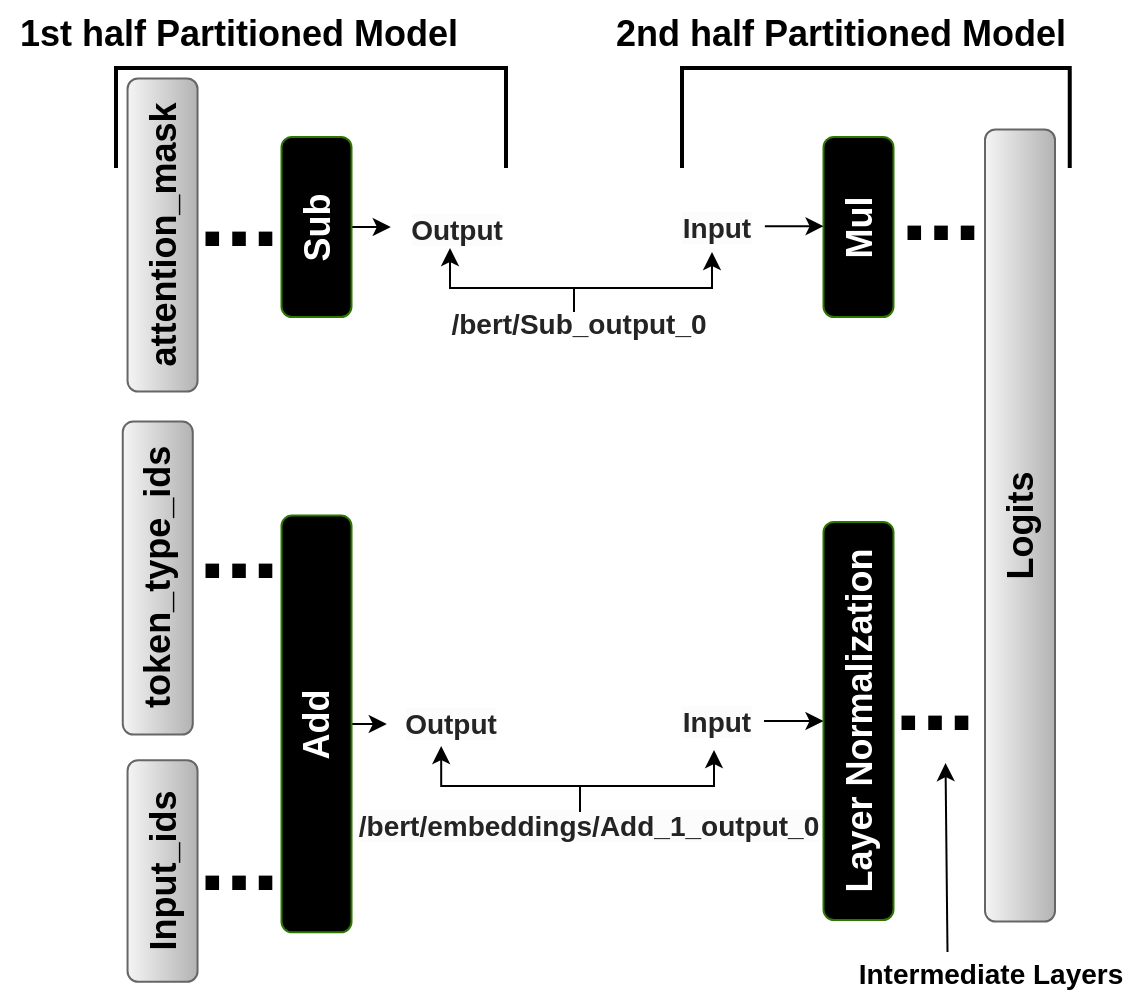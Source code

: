 <mxfile version="24.2.0" type="device">
  <diagram name="Page-1" id="0cxLK6B1qZ-80W-4j8hx">
    <mxGraphModel dx="1221" dy="1030" grid="0" gridSize="10" guides="1" tooltips="1" connect="1" arrows="1" fold="1" page="0" pageScale="1" pageWidth="850" pageHeight="1100" math="0" shadow="0">
      <root>
        <mxCell id="0" />
        <mxCell id="1" parent="0" />
        <mxCell id="Iu25lgEWChFgaFbriD92-103" value="&lt;font style=&quot;font-size: 18px;&quot;&gt;Logits&lt;/font&gt;" style="rounded=1;whiteSpace=wrap;html=1;fillColor=#f5f5f5;gradientColor=#b3b3b3;strokeColor=#666666;fontSize=14;fontStyle=1;rotation=-90;" parent="1" vertex="1">
          <mxGeometry x="402" y="240.25" width="396" height="35" as="geometry" />
        </mxCell>
        <mxCell id="Iu25lgEWChFgaFbriD92-110" value="" style="strokeWidth=2;html=1;shape=mxgraph.flowchart.annotation_1;align=left;pointerEvents=1;direction=south;fontSize=14;fontStyle=1" parent="1" vertex="1">
          <mxGeometry x="431" y="29" width="193.87" height="50" as="geometry" />
        </mxCell>
        <mxCell id="Iu25lgEWChFgaFbriD92-145" value="&lt;font style=&quot;font-size: 48px;&quot;&gt;...&lt;/font&gt;" style="text;html=1;align=center;verticalAlign=middle;resizable=0;points=[];autosize=1;strokeColor=none;fillColor=none;fontSize=14;fontStyle=1" parent="1" vertex="1">
          <mxGeometry x="179" y="66" width="60" height="70" as="geometry" />
        </mxCell>
        <mxCell id="WK32DhDvXuLAIViGbRyr-145" value="" style="strokeWidth=2;html=1;shape=mxgraph.flowchart.annotation_1;align=left;pointerEvents=1;direction=south;fontSize=14;fontStyle=1" parent="1" vertex="1">
          <mxGeometry x="148" y="29" width="195" height="50" as="geometry" />
        </mxCell>
        <mxCell id="aZ4RtvFDJK5GRtdwdaWC-2" value="&lt;font style=&quot;font-size: 18px;&quot;&gt;Input_ids&lt;/font&gt;" style="rounded=1;whiteSpace=wrap;html=1;fillColor=#f5f5f5;gradientColor=#b3b3b3;strokeColor=#666666;fontSize=14;fontStyle=1;rotation=-90;" parent="1" vertex="1">
          <mxGeometry x="115.84" y="413" width="110.87" height="35" as="geometry" />
        </mxCell>
        <mxCell id="aZ4RtvFDJK5GRtdwdaWC-3" value="&lt;font style=&quot;font-size: 48px;&quot;&gt;...&lt;/font&gt;" style="text;html=1;align=center;verticalAlign=middle;resizable=0;points=[];autosize=1;strokeColor=none;fillColor=none;fontSize=14;fontStyle=1" parent="1" vertex="1">
          <mxGeometry x="529.75" y="63" width="60" height="70" as="geometry" />
        </mxCell>
        <mxCell id="SgD7xv6A9KrI4WXc54sU-36" value="&lt;font style=&quot;font-size: 48px;&quot;&gt;...&lt;/font&gt;" style="text;html=1;align=center;verticalAlign=middle;resizable=0;points=[];autosize=1;strokeColor=none;fillColor=none;fontSize=14;fontStyle=1" parent="1" vertex="1">
          <mxGeometry x="527.0" y="308" width="60" height="70" as="geometry" />
        </mxCell>
        <mxCell id="07rTELGIsbOFbsh4Nyog-1" value="&lt;font style=&quot;font-size: 18px;&quot;&gt;token_type_ids&lt;/font&gt;" style="rounded=1;whiteSpace=wrap;html=1;fillColor=#f5f5f5;gradientColor=#b3b3b3;strokeColor=#666666;fontSize=14;fontStyle=1;rotation=-90;" parent="1" vertex="1">
          <mxGeometry x="90.61" y="266.53" width="156.55" height="35" as="geometry" />
        </mxCell>
        <mxCell id="07rTELGIsbOFbsh4Nyog-2" value="&lt;span style=&quot;font-size: 18px;&quot;&gt;attention_mask&lt;/span&gt;" style="rounded=1;whiteSpace=wrap;html=1;fillColor=#f5f5f5;gradientColor=#b3b3b3;strokeColor=#666666;fontSize=14;fontStyle=1;rotation=-90;" parent="1" vertex="1">
          <mxGeometry x="93" y="95.0" width="156.55" height="35" as="geometry" />
        </mxCell>
        <mxCell id="-583Apwpy-uKcxM53sTH-1" style="edgeStyle=orthogonalEdgeStyle;rounded=0;orthogonalLoop=1;jettySize=auto;html=1;exitX=0.5;exitY=1;exitDx=0;exitDy=0;entryX=-0.043;entryY=0.441;entryDx=0;entryDy=0;entryPerimeter=0;" edge="1" parent="1" source="07rTELGIsbOFbsh4Nyog-4" target="-583Apwpy-uKcxM53sTH-13">
          <mxGeometry relative="1" as="geometry">
            <mxPoint x="290.111" y="109" as="targetPoint" />
          </mxGeometry>
        </mxCell>
        <mxCell id="07rTELGIsbOFbsh4Nyog-4" value="&lt;font style=&quot;font-size: 18px;&quot;&gt;Sub&lt;/font&gt;" style="rounded=1;whiteSpace=wrap;html=1;fillColor=#000000;strokeColor=#2D7600;fontSize=14;fontStyle=1;rotation=-90;fontColor=#ffffff;" parent="1" vertex="1">
          <mxGeometry x="203.25" y="91" width="90" height="35" as="geometry" />
        </mxCell>
        <mxCell id="07rTELGIsbOFbsh4Nyog-6" value="&lt;font style=&quot;font-size: 48px;&quot;&gt;...&lt;/font&gt;" style="text;html=1;align=center;verticalAlign=middle;resizable=0;points=[];autosize=1;strokeColor=none;fillColor=none;fontSize=14;fontStyle=1" parent="1" vertex="1">
          <mxGeometry x="179" y="231.53" width="60" height="70" as="geometry" />
        </mxCell>
        <mxCell id="07rTELGIsbOFbsh4Nyog-7" value="&lt;font style=&quot;font-size: 48px;&quot;&gt;...&lt;/font&gt;" style="text;html=1;align=center;verticalAlign=middle;resizable=0;points=[];autosize=1;strokeColor=none;fillColor=none;fontSize=14;fontStyle=1" parent="1" vertex="1">
          <mxGeometry x="179" y="388" width="60" height="70" as="geometry" />
        </mxCell>
        <mxCell id="-583Apwpy-uKcxM53sTH-6" style="edgeStyle=orthogonalEdgeStyle;rounded=0;orthogonalLoop=1;jettySize=auto;html=1;exitX=0.5;exitY=1;exitDx=0;exitDy=0;entryX=-0.027;entryY=0.475;entryDx=0;entryDy=0;entryPerimeter=0;" edge="1" parent="1" source="07rTELGIsbOFbsh4Nyog-8" target="-583Apwpy-uKcxM53sTH-20">
          <mxGeometry relative="1" as="geometry">
            <mxPoint x="285.667" y="357" as="targetPoint" />
          </mxGeometry>
        </mxCell>
        <mxCell id="07rTELGIsbOFbsh4Nyog-8" value="&lt;font style=&quot;font-size: 18px;&quot;&gt;Add&lt;/font&gt;" style="rounded=1;whiteSpace=wrap;html=1;fillColor=#000000;strokeColor=#2D7600;fontSize=14;fontStyle=1;rotation=-90;fontColor=#ffffff;" parent="1" vertex="1">
          <mxGeometry x="144.07" y="339.45" width="208.38" height="35" as="geometry" />
        </mxCell>
        <mxCell id="07rTELGIsbOFbsh4Nyog-10" value="&lt;font style=&quot;font-size: 18px;&quot;&gt;Mul&lt;/font&gt;" style="rounded=1;whiteSpace=wrap;html=1;fillColor=#000000;strokeColor=#2D7600;fontSize=14;fontStyle=1;rotation=-90;fontColor=#ffffff;" parent="1" vertex="1">
          <mxGeometry x="474.25" y="91" width="90" height="35" as="geometry" />
        </mxCell>
        <mxCell id="07rTELGIsbOFbsh4Nyog-11" value="&lt;font style=&quot;font-size: 18px;&quot;&gt;Layer Normalization&lt;/font&gt;" style="rounded=1;whiteSpace=wrap;html=1;fillColor=#000000;strokeColor=#2D7600;fontSize=14;fontStyle=1;rotation=-90;fontColor=#ffffff;" parent="1" vertex="1">
          <mxGeometry x="419.75" y="338" width="199" height="35" as="geometry" />
        </mxCell>
        <mxCell id="-583Apwpy-uKcxM53sTH-3" value="&lt;font style=&quot;font-size: 14px;&quot;&gt;Intermediate Layers&lt;/font&gt;" style="text;html=1;align=center;verticalAlign=middle;resizable=0;points=[];autosize=1;strokeColor=none;fillColor=none;fontSize=14;fontStyle=1" vertex="1" parent="1">
          <mxGeometry x="513.75" y="467.49" width="142" height="29" as="geometry" />
        </mxCell>
        <mxCell id="-583Apwpy-uKcxM53sTH-4" value="" style="endArrow=classic;html=1;rounded=0;entryX=0.596;entryY=0.979;entryDx=0;entryDy=0;entryPerimeter=0;" edge="1" parent="1" target="SgD7xv6A9KrI4WXc54sU-36">
          <mxGeometry width="50" height="50" relative="1" as="geometry">
            <mxPoint x="563.75" y="471" as="sourcePoint" />
            <mxPoint x="563.75" y="408" as="targetPoint" />
          </mxGeometry>
        </mxCell>
        <mxCell id="-583Apwpy-uKcxM53sTH-8" value="&lt;font style=&quot;font-size: 18px;&quot;&gt;1st half Partitioned Model&lt;/font&gt;" style="text;html=1;align=center;verticalAlign=middle;resizable=0;points=[];autosize=1;strokeColor=none;fillColor=none;fontSize=14;fontStyle=1" vertex="1" parent="1">
          <mxGeometry x="90.5" y="-5" width="237" height="34" as="geometry" />
        </mxCell>
        <mxCell id="-583Apwpy-uKcxM53sTH-9" value="&lt;font style=&quot;font-size: 18px;&quot;&gt;2nd half Partitioned Model&lt;/font&gt;" style="text;html=1;align=center;verticalAlign=middle;resizable=0;points=[];autosize=1;strokeColor=none;fillColor=none;fontSize=14;fontStyle=1" vertex="1" parent="1">
          <mxGeometry x="388.5" y="-5" width="243" height="34" as="geometry" />
        </mxCell>
        <mxCell id="-583Apwpy-uKcxM53sTH-12" value="&lt;div style=&quot;text-align: start;&quot;&gt;&lt;span style=&quot;background-color: initial; white-space-collapse: preserve;&quot;&gt;&lt;font color=&quot;#242424&quot;&gt;/bert/Sub_output_0&lt;/font&gt;&lt;/span&gt;&lt;/div&gt;" style="text;html=1;align=center;verticalAlign=middle;resizable=0;points=[];autosize=1;strokeColor=none;fillColor=none;fontSize=14;fontStyle=1;rotation=0;" vertex="1" parent="1">
          <mxGeometry x="310" y="142" width="137" height="29" as="geometry" />
        </mxCell>
        <mxCell id="-583Apwpy-uKcxM53sTH-13" value="&lt;div style=&quot;text-align: start;&quot;&gt;&lt;font color=&quot;#242424&quot;&gt;&lt;span style=&quot;white-space-collapse: preserve; background-color: rgb(252, 252, 252);&quot;&gt;Output&lt;/span&gt;&lt;/font&gt;&lt;/div&gt;" style="text;html=1;align=center;verticalAlign=middle;resizable=0;points=[];autosize=1;strokeColor=none;fillColor=none;fontSize=14;fontStyle=1;rotation=0;" vertex="1" parent="1">
          <mxGeometry x="288.0" y="95" width="60" height="29" as="geometry" />
        </mxCell>
        <mxCell id="-583Apwpy-uKcxM53sTH-26" style="edgeStyle=orthogonalEdgeStyle;rounded=0;orthogonalLoop=1;jettySize=auto;html=1;entryX=0.5;entryY=0;entryDx=0;entryDy=0;exitX=1.009;exitY=0.485;exitDx=0;exitDy=0;exitPerimeter=0;" edge="1" parent="1" source="-583Apwpy-uKcxM53sTH-14" target="07rTELGIsbOFbsh4Nyog-10">
          <mxGeometry relative="1" as="geometry">
            <mxPoint x="435" y="108.5" as="sourcePoint" />
          </mxGeometry>
        </mxCell>
        <mxCell id="-583Apwpy-uKcxM53sTH-14" value="&lt;div style=&quot;text-align: start;&quot;&gt;&lt;font color=&quot;#242424&quot;&gt;&lt;span style=&quot;white-space-collapse: preserve; background-color: rgb(252, 252, 252);&quot;&gt;Input&lt;/span&gt;&lt;/font&gt;&lt;/div&gt;" style="text;html=1;align=center;verticalAlign=middle;resizable=0;points=[];autosize=1;strokeColor=none;fillColor=none;fontSize=14;fontStyle=1;rotation=0;" vertex="1" parent="1">
          <mxGeometry x="423.0" y="94" width="49" height="29" as="geometry" />
        </mxCell>
        <mxCell id="-583Apwpy-uKcxM53sTH-15" value="" style="edgeStyle=orthogonalEdgeStyle;rounded=0;orthogonalLoop=1;jettySize=auto;html=1;" edge="1" parent="1">
          <mxGeometry relative="1" as="geometry">
            <Array as="points">
              <mxPoint x="360" y="139" />
              <mxPoint x="446" y="139" />
              <mxPoint x="446" y="121" />
            </Array>
            <mxPoint x="377" y="150" as="sourcePoint" />
            <mxPoint x="446" y="121" as="targetPoint" />
          </mxGeometry>
        </mxCell>
        <mxCell id="-583Apwpy-uKcxM53sTH-16" style="edgeStyle=orthogonalEdgeStyle;rounded=0;orthogonalLoop=1;jettySize=auto;html=1;entryX=0.392;entryY=1.004;entryDx=0;entryDy=0;entryPerimeter=0;" edge="1" parent="1">
          <mxGeometry relative="1" as="geometry">
            <mxPoint x="315" y="119" as="targetPoint" />
            <Array as="points">
              <mxPoint x="377" y="151" />
              <mxPoint x="377" y="139" />
              <mxPoint x="315" y="139" />
            </Array>
            <mxPoint x="377" y="151" as="sourcePoint" />
          </mxGeometry>
        </mxCell>
        <mxCell id="-583Apwpy-uKcxM53sTH-19" value="&lt;b style=&quot;color: rgb(36, 36, 36); text-align: start; white-space-collapse: preserve; background-color: rgb(252, 252, 252);&quot;&gt;&lt;font style=&quot;font-size: 14px;&quot;&gt;/bert/embeddings/Add_1_output_0&lt;/font&gt;&lt;/b&gt;" style="text;html=1;align=center;verticalAlign=middle;resizable=0;points=[];autosize=1;strokeColor=none;fillColor=none;fontSize=14;fontStyle=1;rotation=0;" vertex="1" parent="1">
          <mxGeometry x="260" y="393" width="248" height="29" as="geometry" />
        </mxCell>
        <mxCell id="-583Apwpy-uKcxM53sTH-20" value="&lt;div style=&quot;text-align: start;&quot;&gt;&lt;font color=&quot;#242424&quot;&gt;&lt;span style=&quot;white-space-collapse: preserve; background-color: rgb(252, 252, 252);&quot;&gt;Output&lt;/span&gt;&lt;/font&gt;&lt;/div&gt;" style="text;html=1;align=center;verticalAlign=middle;resizable=0;points=[];autosize=1;strokeColor=none;fillColor=none;fontSize=14;fontStyle=1;rotation=0;" vertex="1" parent="1">
          <mxGeometry x="285.0" y="342.45" width="60" height="29" as="geometry" />
        </mxCell>
        <mxCell id="-583Apwpy-uKcxM53sTH-22" value="" style="edgeStyle=orthogonalEdgeStyle;rounded=0;orthogonalLoop=1;jettySize=auto;html=1;" edge="1" parent="1" target="-583Apwpy-uKcxM53sTH-31">
          <mxGeometry relative="1" as="geometry">
            <Array as="points">
              <mxPoint x="380" y="388" />
              <mxPoint x="447" y="388" />
            </Array>
            <mxPoint x="380" y="401" as="sourcePoint" />
            <mxPoint x="447.0" y="368.45" as="targetPoint" />
          </mxGeometry>
        </mxCell>
        <mxCell id="-583Apwpy-uKcxM53sTH-23" style="edgeStyle=orthogonalEdgeStyle;rounded=0;orthogonalLoop=1;jettySize=auto;html=1;entryX=0.392;entryY=1.004;entryDx=0;entryDy=0;entryPerimeter=0;" edge="1" parent="1">
          <mxGeometry relative="1" as="geometry">
            <mxPoint x="310.59" y="368" as="targetPoint" />
            <Array as="points">
              <mxPoint x="380" y="400" />
              <mxPoint x="380" y="388" />
              <mxPoint x="311" y="388" />
            </Array>
            <mxPoint x="380" y="399" as="sourcePoint" />
          </mxGeometry>
        </mxCell>
        <mxCell id="-583Apwpy-uKcxM53sTH-32" style="edgeStyle=orthogonalEdgeStyle;rounded=0;orthogonalLoop=1;jettySize=auto;html=1;entryX=0.5;entryY=0;entryDx=0;entryDy=0;" edge="1" parent="1" source="-583Apwpy-uKcxM53sTH-31" target="07rTELGIsbOFbsh4Nyog-11">
          <mxGeometry relative="1" as="geometry" />
        </mxCell>
        <mxCell id="-583Apwpy-uKcxM53sTH-31" value="&lt;div style=&quot;text-align: start;&quot;&gt;&lt;font color=&quot;#242424&quot;&gt;&lt;span style=&quot;white-space-collapse: preserve; background-color: rgb(252, 252, 252);&quot;&gt;Input&lt;/span&gt;&lt;/font&gt;&lt;/div&gt;" style="text;html=1;align=center;verticalAlign=middle;resizable=0;points=[];autosize=1;strokeColor=none;fillColor=none;fontSize=14;fontStyle=1;rotation=0;" vertex="1" parent="1">
          <mxGeometry x="423.0" y="341" width="49" height="29" as="geometry" />
        </mxCell>
      </root>
    </mxGraphModel>
  </diagram>
</mxfile>
